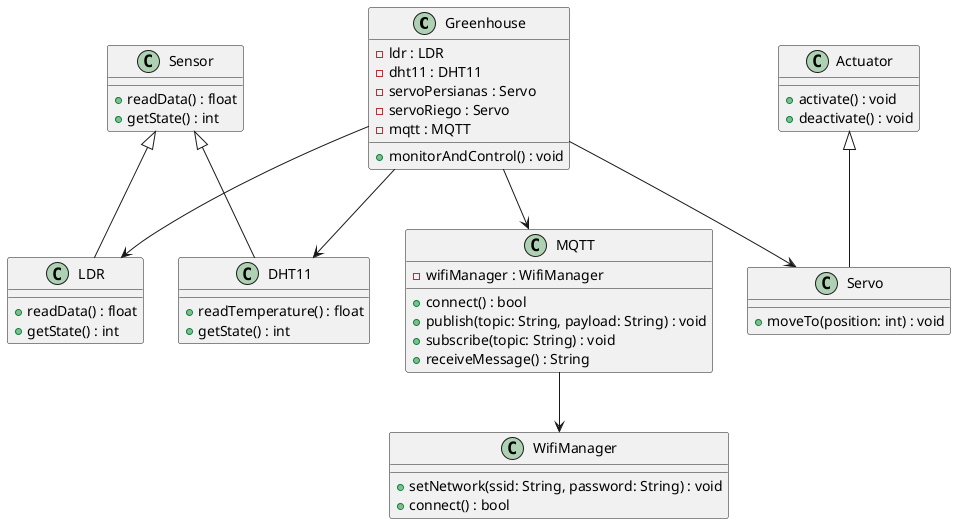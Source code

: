 @startuml
class Greenhouse {
  -ldr : LDR
  -dht11 : DHT11
  -servoPersianas : Servo
  -servoRiego : Servo
  -mqtt : MQTT
  +monitorAndControl() : void
}

class Sensor {
  +readData() : float
  +getState() : int
}

class LDR {
  +readData() : float
  +getState() : int
}

class DHT11 {
  +readTemperature() : float
  +getState() : int
}

class Actuator {
  +activate() : void
  +deactivate() : void
}

class Servo {
  +moveTo(position: int) : void
}

class MQTT {
  -wifiManager : WifiManager
  +connect() : bool
  +publish(topic: String, payload: String) : void
  +subscribe(topic: String) : void
  +receiveMessage() : String
}

class WifiManager {
  +setNetwork(ssid: String, password: String) : void
  +connect() : bool
}

Sensor <|-- LDR
Sensor <|-- DHT11
Actuator <|-- Servo

Greenhouse --> LDR
Greenhouse --> DHT11
Greenhouse --> Servo
Greenhouse --> MQTT

MQTT --> WifiManager
@enduml